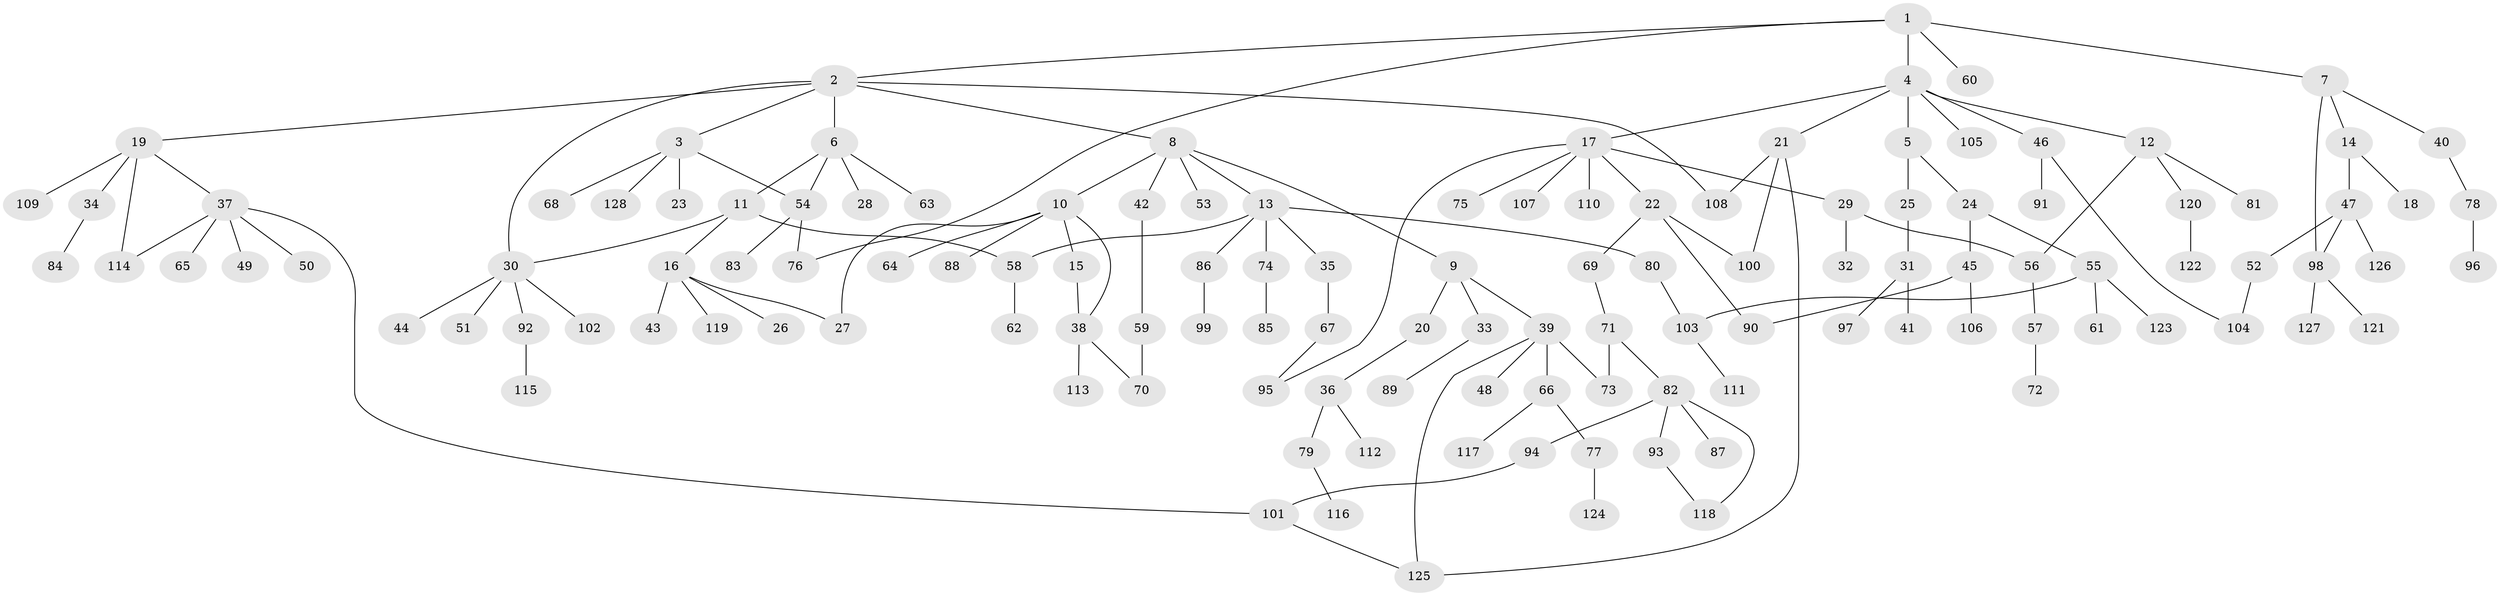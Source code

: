 // coarse degree distribution, {10: 0.011627906976744186, 4: 0.16279069767441862, 6: 0.046511627906976744, 5: 0.046511627906976744, 3: 0.09302325581395349, 1: 0.4418604651162791, 2: 0.19767441860465115}
// Generated by graph-tools (version 1.1) at 2025/51/02/27/25 19:51:36]
// undirected, 128 vertices, 148 edges
graph export_dot {
graph [start="1"]
  node [color=gray90,style=filled];
  1;
  2;
  3;
  4;
  5;
  6;
  7;
  8;
  9;
  10;
  11;
  12;
  13;
  14;
  15;
  16;
  17;
  18;
  19;
  20;
  21;
  22;
  23;
  24;
  25;
  26;
  27;
  28;
  29;
  30;
  31;
  32;
  33;
  34;
  35;
  36;
  37;
  38;
  39;
  40;
  41;
  42;
  43;
  44;
  45;
  46;
  47;
  48;
  49;
  50;
  51;
  52;
  53;
  54;
  55;
  56;
  57;
  58;
  59;
  60;
  61;
  62;
  63;
  64;
  65;
  66;
  67;
  68;
  69;
  70;
  71;
  72;
  73;
  74;
  75;
  76;
  77;
  78;
  79;
  80;
  81;
  82;
  83;
  84;
  85;
  86;
  87;
  88;
  89;
  90;
  91;
  92;
  93;
  94;
  95;
  96;
  97;
  98;
  99;
  100;
  101;
  102;
  103;
  104;
  105;
  106;
  107;
  108;
  109;
  110;
  111;
  112;
  113;
  114;
  115;
  116;
  117;
  118;
  119;
  120;
  121;
  122;
  123;
  124;
  125;
  126;
  127;
  128;
  1 -- 2;
  1 -- 4;
  1 -- 7;
  1 -- 60;
  1 -- 76;
  2 -- 3;
  2 -- 6;
  2 -- 8;
  2 -- 19;
  2 -- 108;
  2 -- 30;
  3 -- 23;
  3 -- 54;
  3 -- 68;
  3 -- 128;
  4 -- 5;
  4 -- 12;
  4 -- 17;
  4 -- 21;
  4 -- 46;
  4 -- 105;
  5 -- 24;
  5 -- 25;
  6 -- 11;
  6 -- 28;
  6 -- 63;
  6 -- 54;
  7 -- 14;
  7 -- 40;
  7 -- 98;
  8 -- 9;
  8 -- 10;
  8 -- 13;
  8 -- 42;
  8 -- 53;
  9 -- 20;
  9 -- 33;
  9 -- 39;
  10 -- 15;
  10 -- 38;
  10 -- 64;
  10 -- 88;
  10 -- 27;
  11 -- 16;
  11 -- 30;
  11 -- 58;
  12 -- 56;
  12 -- 81;
  12 -- 120;
  13 -- 35;
  13 -- 74;
  13 -- 80;
  13 -- 86;
  13 -- 58;
  14 -- 18;
  14 -- 47;
  15 -- 38;
  16 -- 26;
  16 -- 27;
  16 -- 43;
  16 -- 119;
  17 -- 22;
  17 -- 29;
  17 -- 75;
  17 -- 107;
  17 -- 110;
  17 -- 95;
  19 -- 34;
  19 -- 37;
  19 -- 109;
  19 -- 114;
  20 -- 36;
  21 -- 108;
  21 -- 125;
  21 -- 100;
  22 -- 69;
  22 -- 90;
  22 -- 100;
  24 -- 45;
  24 -- 55;
  25 -- 31;
  29 -- 32;
  29 -- 56;
  30 -- 44;
  30 -- 51;
  30 -- 92;
  30 -- 102;
  31 -- 41;
  31 -- 97;
  33 -- 89;
  34 -- 84;
  35 -- 67;
  36 -- 79;
  36 -- 112;
  37 -- 49;
  37 -- 50;
  37 -- 65;
  37 -- 114;
  37 -- 101;
  38 -- 113;
  38 -- 70;
  39 -- 48;
  39 -- 66;
  39 -- 125;
  39 -- 73;
  40 -- 78;
  42 -- 59;
  45 -- 106;
  45 -- 90;
  46 -- 91;
  46 -- 104;
  47 -- 52;
  47 -- 98;
  47 -- 126;
  52 -- 104;
  54 -- 83;
  54 -- 76;
  55 -- 61;
  55 -- 103;
  55 -- 123;
  56 -- 57;
  57 -- 72;
  58 -- 62;
  59 -- 70;
  66 -- 77;
  66 -- 117;
  67 -- 95;
  69 -- 71;
  71 -- 73;
  71 -- 82;
  74 -- 85;
  77 -- 124;
  78 -- 96;
  79 -- 116;
  80 -- 103;
  82 -- 87;
  82 -- 93;
  82 -- 94;
  82 -- 118;
  86 -- 99;
  92 -- 115;
  93 -- 118;
  94 -- 101;
  98 -- 121;
  98 -- 127;
  101 -- 125;
  103 -- 111;
  120 -- 122;
}
